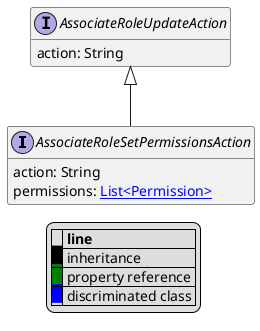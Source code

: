 @startuml

hide empty fields
hide empty methods
legend
|= |= line |
|<back:black>   </back>| inheritance |
|<back:green>   </back>| property reference |
|<back:blue>   </back>| discriminated class |
endlegend
interface AssociateRoleSetPermissionsAction [[AssociateRoleSetPermissionsAction.svg]] extends AssociateRoleUpdateAction {
    action: String
    permissions: [[Permission.svg List<Permission>]]
}
interface AssociateRoleUpdateAction [[AssociateRoleUpdateAction.svg]]  {
    action: String
}





@enduml
